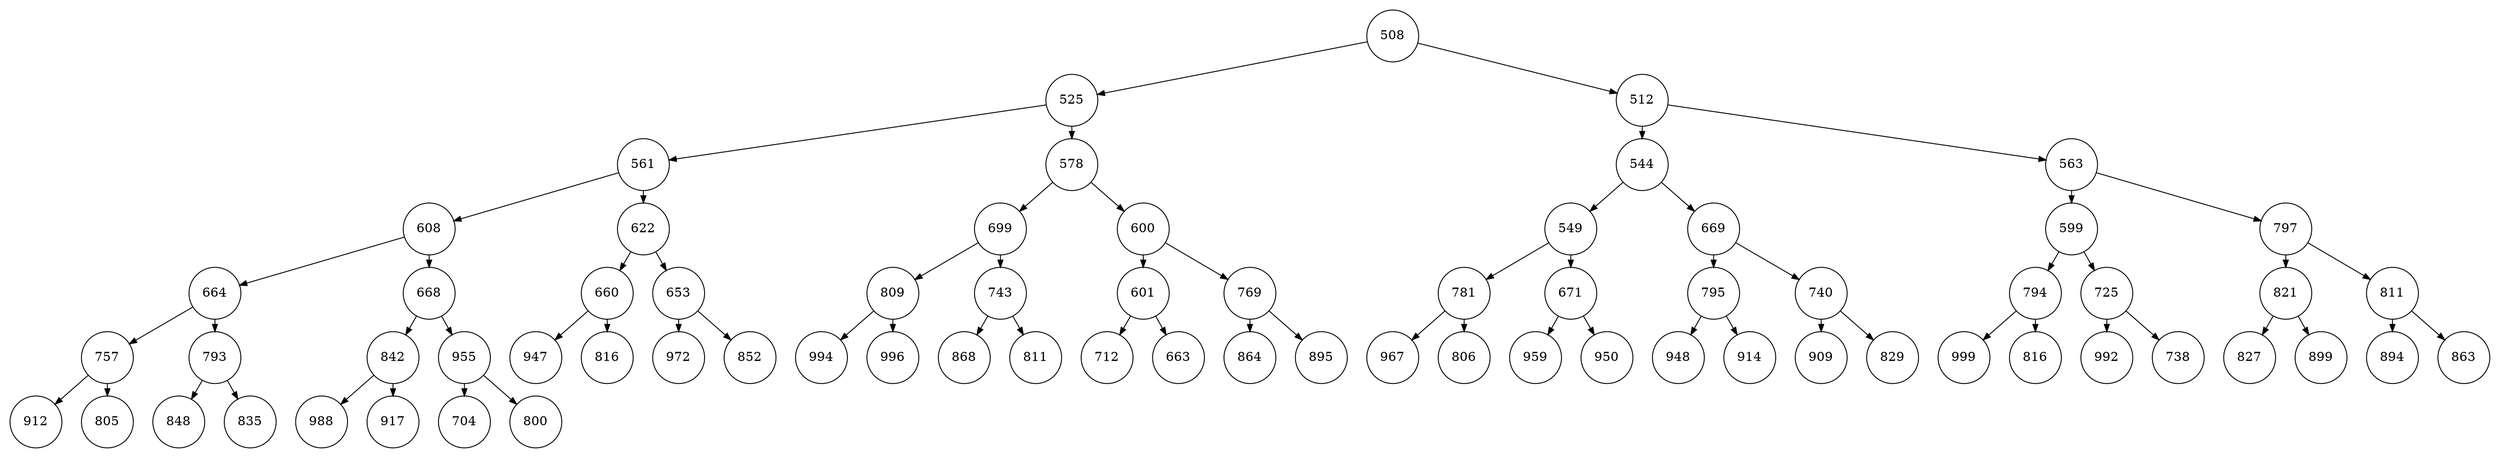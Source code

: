 
    digraph G {
    nodesep=0.3;
    ranksep=0.2;
    margin=0.1;
    node [shape=circle];
    edge [arrowsize=0.8];
    1 -> 2[side=left];
1 -> 3;
2 -> 4[side=left];
2 -> 5;
3 -> 6[side=left];
3 -> 7;
4 -> 8[side=left];
4 -> 9;
5 -> 10[side=left];
5 -> 11;
6 -> 12[side=left];
6 -> 13;
7 -> 14[side=left];
7 -> 15;
8 -> 16[side=left];
8 -> 17;
9 -> 18[side=left];
9 -> 19;
10 -> 20[side=left];
10 -> 21;
11 -> 22[side=left];
11 -> 23;
12 -> 24[side=left];
12 -> 25;
13 -> 26[side=left];
13 -> 27;
14 -> 28[side=left];
14 -> 29;
15 -> 30[side=left];
15 -> 31;
16 -> 32[side=left];
16 -> 33;
17 -> 34[side=left];
17 -> 35;
18 -> 36[side=left];
18 -> 37;
19 -> 38[side=left];
19 -> 39;
20 -> 40[side=left];
20 -> 41;
21 -> 42[side=left];
21 -> 43;
22 -> 44[side=left];
22 -> 45;
23 -> 46[side=left];
23 -> 47;
24 -> 48[side=left];
24 -> 49;
25 -> 50[side=left];
25 -> 51;
26 -> 52[side=left];
26 -> 53;
27 -> 54[side=left];
27 -> 55;
28 -> 56[side=left];
28 -> 57;
29 -> 58[side=left];
29 -> 59;
30 -> 60[side=left];
30 -> 61;
31 -> 62[side=left];
31 -> 63;
32 -> 64[side=left];
32 -> 65;
33 -> 66[side=left];
33 -> 67;
34 -> 68[side=left];
34 -> 69;
35 -> 70[side=left];
35 -> 71;
1[label="508"]
2[label="525"]
3[label="512"]
4[label="561"]
5[label="578"]
6[label="544"]
7[label="563"]
8[label="608"]
9[label="622"]
10[label="699"]
11[label="600"]
12[label="549"]
13[label="669"]
14[label="599"]
15[label="797"]
16[label="664"]
17[label="668"]
18[label="660"]
19[label="653"]
20[label="809"]
21[label="743"]
22[label="601"]
23[label="769"]
24[label="781"]
25[label="671"]
26[label="795"]
27[label="740"]
28[label="794"]
29[label="725"]
30[label="821"]
31[label="811"]
32[label="757"]
33[label="793"]
34[label="842"]
35[label="955"]
36[label="947"]
37[label="816"]
38[label="972"]
39[label="852"]
40[label="994"]
41[label="996"]
42[label="868"]
43[label="811"]
44[label="712"]
45[label="663"]
46[label="864"]
47[label="895"]
48[label="967"]
49[label="806"]
50[label="959"]
51[label="950"]
52[label="948"]
53[label="914"]
54[label="909"]
55[label="829"]
56[label="999"]
57[label="816"]
58[label="992"]
59[label="738"]
60[label="827"]
61[label="899"]
62[label="894"]
63[label="863"]
64[label="912"]
65[label="805"]
66[label="848"]
67[label="835"]
68[label="988"]
69[label="917"]
70[label="704"]
71[label="800"]}